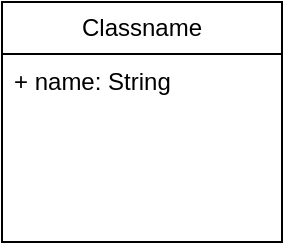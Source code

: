 <mxfile version="21.0.2" type="github">
  <diagram name="Page-1" id="JTbZ26cEgnJaYDLDh8_u">
    <mxGraphModel dx="1687" dy="948" grid="1" gridSize="10" guides="1" tooltips="1" connect="1" arrows="1" fold="1" page="1" pageScale="1" pageWidth="850" pageHeight="1100" math="0" shadow="0">
      <root>
        <mxCell id="0" />
        <mxCell id="1" parent="0" />
        <mxCell id="KQBAoADH2EhRXdVCtGJ--1" value="Classname" style="swimlane;fontStyle=0;childLayout=stackLayout;horizontal=1;startSize=26;fillColor=none;horizontalStack=0;resizeParent=1;resizeParentMax=0;resizeLast=0;collapsible=1;marginBottom=0;whiteSpace=wrap;html=1;" vertex="1" parent="1">
          <mxGeometry x="355" y="40" width="140" height="120" as="geometry" />
        </mxCell>
        <mxCell id="KQBAoADH2EhRXdVCtGJ--2" value="+ name: String" style="text;strokeColor=none;fillColor=none;align=left;verticalAlign=top;spacingLeft=4;spacingRight=4;overflow=hidden;rotatable=0;points=[[0,0.5],[1,0.5]];portConstraint=eastwest;whiteSpace=wrap;html=1;" vertex="1" parent="KQBAoADH2EhRXdVCtGJ--1">
          <mxGeometry y="26" width="140" height="94" as="geometry" />
        </mxCell>
      </root>
    </mxGraphModel>
  </diagram>
</mxfile>
